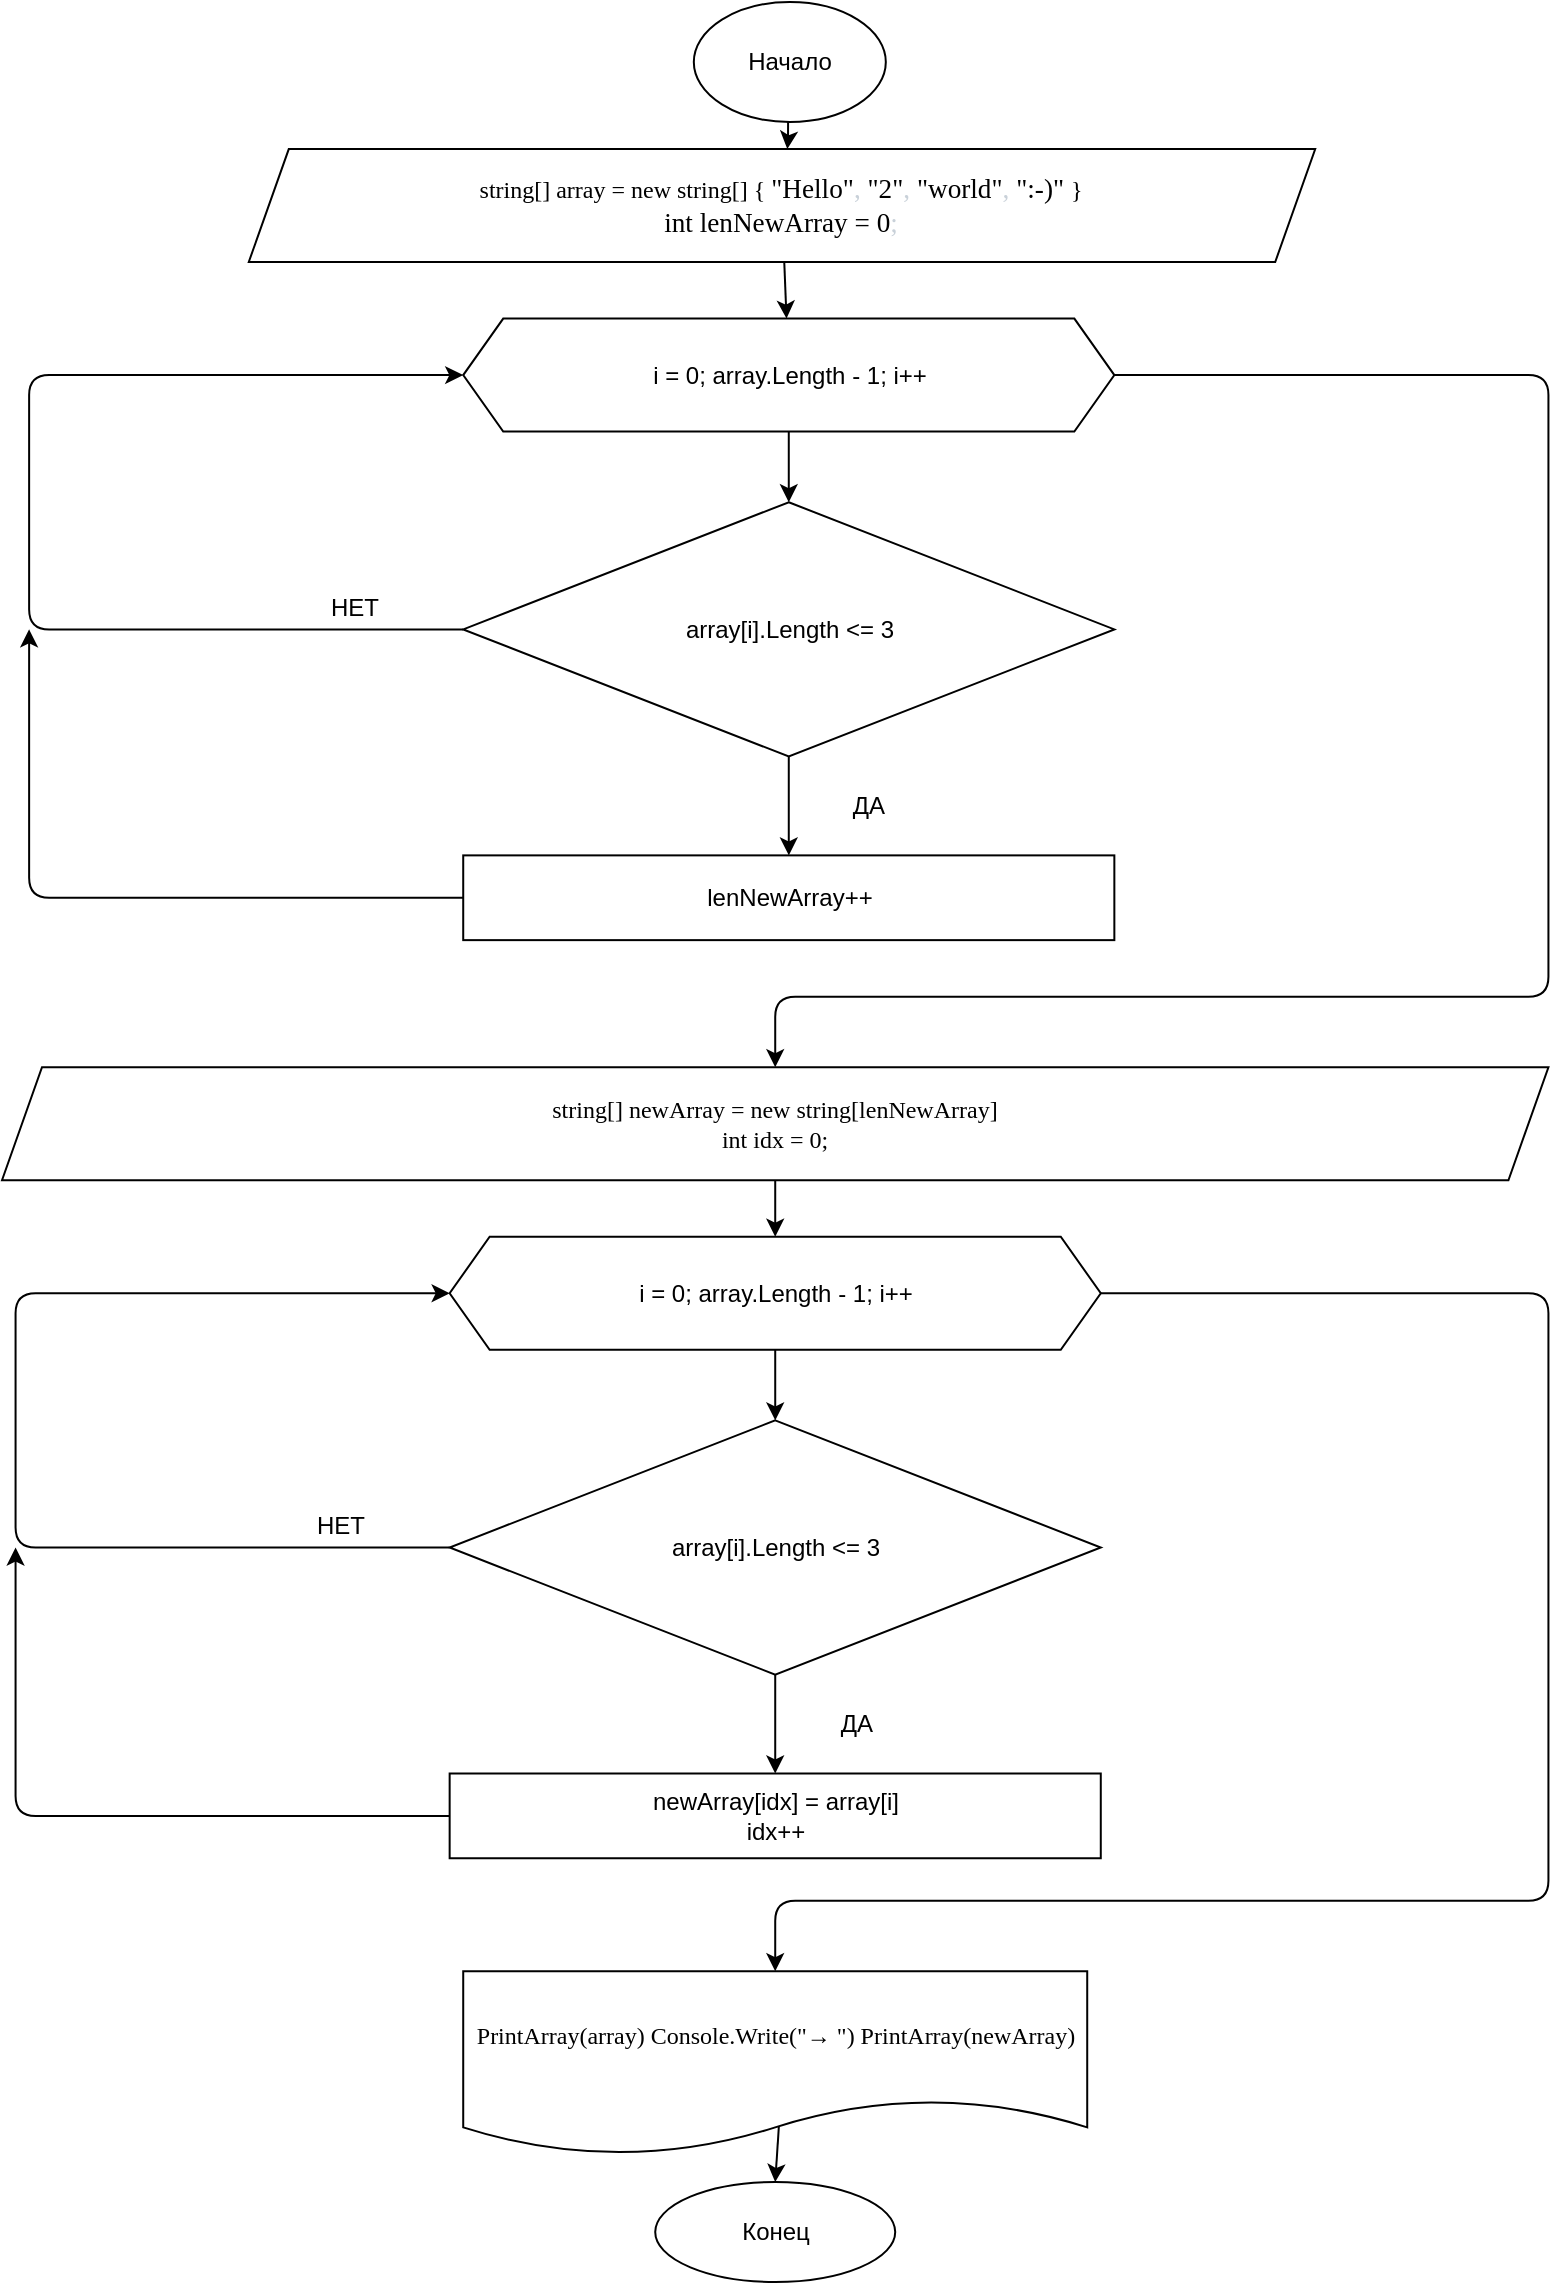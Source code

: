 <mxfile version="22.1.17" type="github">
  <diagram id="C5RBs43oDa-KdzZeNtuy" name="Page-1">
    <mxGraphModel dx="1050" dy="530" grid="1" gridSize="10" guides="1" tooltips="1" connect="1" arrows="1" fold="1" page="1" pageScale="1" pageWidth="827" pageHeight="1169" math="0" shadow="0">
      <root>
        <mxCell id="WIyWlLk6GJQsqaUBKTNV-0" />
        <mxCell id="WIyWlLk6GJQsqaUBKTNV-1" parent="WIyWlLk6GJQsqaUBKTNV-0" />
        <mxCell id="3OS_MPfOtHKoeiamWplQ-0" value="" style="group" vertex="1" connectable="0" parent="WIyWlLk6GJQsqaUBKTNV-1">
          <mxGeometry x="40" y="20" width="780" height="1130" as="geometry" />
        </mxCell>
        <mxCell id="3OS_MPfOtHKoeiamWplQ-2" value="string[] array = new string[] {&amp;nbsp;&lt;span class=&quot;pl-s&quot; style=&quot;font-family: , , &amp;#34;sf mono&amp;#34; , &amp;#34;menlo&amp;#34; , &amp;#34;consolas&amp;#34; , &amp;#34;liberation mono&amp;#34; , monospace ; font-size: 13.6px ; box-sizing: border-box&quot;&gt;&lt;span class=&quot;pl-pds&quot; style=&quot;box-sizing: border-box&quot;&gt;&quot;&lt;/span&gt;Hello&lt;span class=&quot;pl-pds&quot; style=&quot;box-sizing: border-box&quot;&gt;&quot;&lt;/span&gt;&lt;/span&gt;&lt;span style=&quot;color: rgb(201 , 209 , 217) ; font-family: , , &amp;#34;sf mono&amp;#34; , &amp;#34;menlo&amp;#34; , &amp;#34;consolas&amp;#34; , &amp;#34;liberation mono&amp;#34; , monospace ; font-size: 13.6px&quot;&gt;, &lt;/span&gt;&lt;span class=&quot;pl-s&quot; style=&quot;font-family: , , &amp;#34;sf mono&amp;#34; , &amp;#34;menlo&amp;#34; , &amp;#34;consolas&amp;#34; , &amp;#34;liberation mono&amp;#34; , monospace ; font-size: 13.6px ; box-sizing: border-box&quot;&gt;&lt;span class=&quot;pl-pds&quot; style=&quot;box-sizing: border-box&quot;&gt;&quot;&lt;/span&gt;2&lt;span class=&quot;pl-pds&quot; style=&quot;box-sizing: border-box&quot;&gt;&quot;&lt;/span&gt;&lt;/span&gt;&lt;span style=&quot;color: rgb(201 , 209 , 217) ; font-family: , , &amp;#34;sf mono&amp;#34; , &amp;#34;menlo&amp;#34; , &amp;#34;consolas&amp;#34; , &amp;#34;liberation mono&amp;#34; , monospace ; font-size: 13.6px&quot;&gt;, &lt;/span&gt;&lt;span class=&quot;pl-s&quot; style=&quot;font-family: , , &amp;#34;sf mono&amp;#34; , &amp;#34;menlo&amp;#34; , &amp;#34;consolas&amp;#34; , &amp;#34;liberation mono&amp;#34; , monospace ; font-size: 13.6px ; box-sizing: border-box&quot;&gt;&lt;span class=&quot;pl-pds&quot; style=&quot;box-sizing: border-box&quot;&gt;&quot;&lt;/span&gt;world&lt;span class=&quot;pl-pds&quot; style=&quot;box-sizing: border-box&quot;&gt;&quot;&lt;/span&gt;&lt;/span&gt;&lt;span style=&quot;color: rgb(201 , 209 , 217) ; font-family: , , &amp;#34;sf mono&amp;#34; , &amp;#34;menlo&amp;#34; , &amp;#34;consolas&amp;#34; , &amp;#34;liberation mono&amp;#34; , monospace ; font-size: 13.6px&quot;&gt;, &lt;/span&gt;&lt;span class=&quot;pl-s&quot; style=&quot;font-family: , , &amp;#34;sf mono&amp;#34; , &amp;#34;menlo&amp;#34; , &amp;#34;consolas&amp;#34; , &amp;#34;liberation mono&amp;#34; , monospace ; font-size: 13.6px ; box-sizing: border-box&quot;&gt;&lt;span class=&quot;pl-pds&quot; style=&quot;box-sizing: border-box&quot;&gt;&quot;&lt;/span&gt;:-)&lt;span class=&quot;pl-pds&quot; style=&quot;box-sizing: border-box&quot;&gt;&quot;&amp;nbsp;&lt;/span&gt;&lt;/span&gt;&lt;span&gt;}&lt;br&gt;&lt;/span&gt;&lt;span class=&quot;pl-k&quot; style=&quot;font-family: , , &amp;#34;sf mono&amp;#34; , &amp;#34;menlo&amp;#34; , &amp;#34;consolas&amp;#34; , &amp;#34;liberation mono&amp;#34; , monospace ; font-size: 13.6px ; box-sizing: border-box&quot;&gt;int&lt;/span&gt;&lt;span style=&quot;color: rgb(201 , 209 , 217) ; font-family: , , &amp;#34;sf mono&amp;#34; , &amp;#34;menlo&amp;#34; , &amp;#34;consolas&amp;#34; , &amp;#34;liberation mono&amp;#34; , monospace ; font-size: 13.6px&quot;&gt; &lt;/span&gt;&lt;span class=&quot;pl-en&quot; style=&quot;font-family: , , &amp;#34;sf mono&amp;#34; , &amp;#34;menlo&amp;#34; , &amp;#34;consolas&amp;#34; , &amp;#34;liberation mono&amp;#34; , monospace ; font-size: 13.6px ; box-sizing: border-box&quot;&gt;lenNewArray&lt;/span&gt;&lt;span style=&quot;color: rgb(201 , 209 , 217) ; font-family: , , &amp;#34;sf mono&amp;#34; , &amp;#34;menlo&amp;#34; , &amp;#34;consolas&amp;#34; , &amp;#34;liberation mono&amp;#34; , monospace ; font-size: 13.6px&quot;&gt; &lt;/span&gt;&lt;span class=&quot;pl-k&quot; style=&quot;font-family: , , &amp;#34;sf mono&amp;#34; , &amp;#34;menlo&amp;#34; , &amp;#34;consolas&amp;#34; , &amp;#34;liberation mono&amp;#34; , monospace ; font-size: 13.6px ; box-sizing: border-box&quot;&gt;=&lt;/span&gt;&lt;span style=&quot;color: rgb(201 , 209 , 217) ; font-family: , , &amp;#34;sf mono&amp;#34; , &amp;#34;menlo&amp;#34; , &amp;#34;consolas&amp;#34; , &amp;#34;liberation mono&amp;#34; , monospace ; font-size: 13.6px&quot;&gt; &lt;/span&gt;&lt;span class=&quot;pl-c1&quot; style=&quot;font-family: , , &amp;#34;sf mono&amp;#34; , &amp;#34;menlo&amp;#34; , &amp;#34;consolas&amp;#34; , &amp;#34;liberation mono&amp;#34; , monospace ; font-size: 13.6px ; box-sizing: border-box&quot;&gt;0&lt;/span&gt;&lt;span style=&quot;color: rgb(201 , 209 , 217) ; font-family: , , &amp;#34;sf mono&amp;#34; , &amp;#34;menlo&amp;#34; , &amp;#34;consolas&amp;#34; , &amp;#34;liberation mono&amp;#34; , monospace ; font-size: 13.6px&quot;&gt;;&lt;/span&gt;&lt;span&gt;&lt;br&gt;&lt;/span&gt;" style="shape=parallelogram;perimeter=parallelogramPerimeter;whiteSpace=wrap;html=1;fixedSize=1;fontFamily=Lucida Console;" vertex="1" parent="3OS_MPfOtHKoeiamWplQ-0">
          <mxGeometry x="123.39" y="63.56" width="533.22" height="56.44" as="geometry" />
        </mxCell>
        <mxCell id="3OS_MPfOtHKoeiamWplQ-3" value="" style="edgeStyle=none;html=1;exitX=0.491;exitY=1;exitDx=0;exitDy=0;exitPerimeter=0;" edge="1" parent="3OS_MPfOtHKoeiamWplQ-0" source="3OS_MPfOtHKoeiamWplQ-30" target="3OS_MPfOtHKoeiamWplQ-2">
          <mxGeometry relative="1" as="geometry">
            <mxPoint x="390" y="50" as="sourcePoint" />
            <Array as="points">
              <mxPoint x="393" y="60" />
            </Array>
          </mxGeometry>
        </mxCell>
        <mxCell id="3OS_MPfOtHKoeiamWplQ-5" value="" style="edgeStyle=none;html=1;exitX=0.506;exitY=0.838;exitDx=0;exitDy=0;exitPerimeter=0;entryX=0.5;entryY=0;entryDx=0;entryDy=0;" edge="1" parent="3OS_MPfOtHKoeiamWplQ-0" source="3OS_MPfOtHKoeiamWplQ-6" target="3OS_MPfOtHKoeiamWplQ-33">
          <mxGeometry relative="1" as="geometry">
            <mxPoint x="390" y="1080" as="targetPoint" />
          </mxGeometry>
        </mxCell>
        <mxCell id="3OS_MPfOtHKoeiamWplQ-6" value="PrintArray(array) Console.Write(&quot;→ &quot;) PrintArray(newArray)" style="shape=document;whiteSpace=wrap;html=1;boundedLbl=1;fontFamily=Lucida Console;" vertex="1" parent="3OS_MPfOtHKoeiamWplQ-0">
          <mxGeometry x="230.609" y="974.625" width="312.0" height="91.812" as="geometry" />
        </mxCell>
        <mxCell id="3OS_MPfOtHKoeiamWplQ-7" value="i = 0; array.Length - 1; i++" style="shape=hexagon;perimeter=hexagonPerimeter2;whiteSpace=wrap;html=1;fixedSize=1;" vertex="1" parent="3OS_MPfOtHKoeiamWplQ-0">
          <mxGeometry x="230.609" y="148.312" width="325.565" height="56.5" as="geometry" />
        </mxCell>
        <mxCell id="3OS_MPfOtHKoeiamWplQ-8" value="" style="edgeStyle=none;html=1;" edge="1" parent="3OS_MPfOtHKoeiamWplQ-0" source="3OS_MPfOtHKoeiamWplQ-2" target="3OS_MPfOtHKoeiamWplQ-7">
          <mxGeometry relative="1" as="geometry" />
        </mxCell>
        <mxCell id="3OS_MPfOtHKoeiamWplQ-9" style="edgeStyle=none;html=1;entryX=0;entryY=0.5;entryDx=0;entryDy=0;" edge="1" parent="3OS_MPfOtHKoeiamWplQ-0" source="3OS_MPfOtHKoeiamWplQ-10" target="3OS_MPfOtHKoeiamWplQ-7">
          <mxGeometry relative="1" as="geometry">
            <Array as="points">
              <mxPoint x="13.565" y="303.688" />
              <mxPoint x="13.565" y="176.562" />
            </Array>
          </mxGeometry>
        </mxCell>
        <mxCell id="3OS_MPfOtHKoeiamWplQ-10" value="array[i].Length &amp;lt;= 3" style="rhombus;whiteSpace=wrap;html=1;" vertex="1" parent="3OS_MPfOtHKoeiamWplQ-0">
          <mxGeometry x="230.609" y="240.125" width="325.565" height="127.125" as="geometry" />
        </mxCell>
        <mxCell id="3OS_MPfOtHKoeiamWplQ-11" value="" style="edgeStyle=none;html=1;" edge="1" parent="3OS_MPfOtHKoeiamWplQ-0" source="3OS_MPfOtHKoeiamWplQ-7" target="3OS_MPfOtHKoeiamWplQ-10">
          <mxGeometry relative="1" as="geometry" />
        </mxCell>
        <mxCell id="3OS_MPfOtHKoeiamWplQ-12" value="НЕТ" style="text;html=1;strokeColor=none;fillColor=none;align=center;verticalAlign=middle;whiteSpace=wrap;rounded=0;" vertex="1" parent="3OS_MPfOtHKoeiamWplQ-0">
          <mxGeometry x="135.652" y="282.5" width="81.391" height="21.188" as="geometry" />
        </mxCell>
        <mxCell id="3OS_MPfOtHKoeiamWplQ-13" style="edgeStyle=none;html=1;" edge="1" parent="3OS_MPfOtHKoeiamWplQ-0" source="3OS_MPfOtHKoeiamWplQ-14">
          <mxGeometry relative="1" as="geometry">
            <mxPoint x="13.565" y="303.688" as="targetPoint" />
            <Array as="points">
              <mxPoint x="13.565" y="437.875" />
            </Array>
          </mxGeometry>
        </mxCell>
        <mxCell id="3OS_MPfOtHKoeiamWplQ-14" value="lenNewArray++" style="whiteSpace=wrap;html=1;" vertex="1" parent="3OS_MPfOtHKoeiamWplQ-0">
          <mxGeometry x="230.609" y="416.688" width="325.565" height="42.375" as="geometry" />
        </mxCell>
        <mxCell id="3OS_MPfOtHKoeiamWplQ-15" value="" style="edgeStyle=none;html=1;" edge="1" parent="3OS_MPfOtHKoeiamWplQ-0" source="3OS_MPfOtHKoeiamWplQ-10" target="3OS_MPfOtHKoeiamWplQ-14">
          <mxGeometry relative="1" as="geometry" />
        </mxCell>
        <mxCell id="3OS_MPfOtHKoeiamWplQ-16" value="ДА" style="text;html=1;strokeColor=none;fillColor=none;align=center;verticalAlign=middle;whiteSpace=wrap;rounded=0;" vertex="1" parent="3OS_MPfOtHKoeiamWplQ-0">
          <mxGeometry x="393.391" y="381.375" width="81.391" height="21.188" as="geometry" />
        </mxCell>
        <mxCell id="3OS_MPfOtHKoeiamWplQ-17" style="edgeStyle=none;html=1;entryX=0.5;entryY=0;entryDx=0;entryDy=0;" edge="1" parent="3OS_MPfOtHKoeiamWplQ-0" source="3OS_MPfOtHKoeiamWplQ-18" target="3OS_MPfOtHKoeiamWplQ-6">
          <mxGeometry relative="1" as="geometry">
            <Array as="points">
              <mxPoint x="773.217" y="635.625" />
              <mxPoint x="773.217" y="939.313" />
              <mxPoint x="386.609" y="939.313" />
            </Array>
          </mxGeometry>
        </mxCell>
        <mxCell id="3OS_MPfOtHKoeiamWplQ-18" value="i = 0; array.Length - 1; i++" style="shape=hexagon;perimeter=hexagonPerimeter2;whiteSpace=wrap;html=1;fixedSize=1;" vertex="1" parent="3OS_MPfOtHKoeiamWplQ-0">
          <mxGeometry x="223.826" y="607.375" width="325.565" height="56.5" as="geometry" />
        </mxCell>
        <mxCell id="3OS_MPfOtHKoeiamWplQ-19" style="edgeStyle=none;html=1;entryX=0;entryY=0.5;entryDx=0;entryDy=0;" edge="1" parent="3OS_MPfOtHKoeiamWplQ-0" source="3OS_MPfOtHKoeiamWplQ-20" target="3OS_MPfOtHKoeiamWplQ-18">
          <mxGeometry relative="1" as="geometry">
            <Array as="points">
              <mxPoint x="6.783" y="762.75" />
              <mxPoint x="6.783" y="635.625" />
            </Array>
          </mxGeometry>
        </mxCell>
        <mxCell id="3OS_MPfOtHKoeiamWplQ-20" value="array[i].Length &amp;lt;= 3" style="rhombus;whiteSpace=wrap;html=1;" vertex="1" parent="3OS_MPfOtHKoeiamWplQ-0">
          <mxGeometry x="223.826" y="699.188" width="325.565" height="127.125" as="geometry" />
        </mxCell>
        <mxCell id="3OS_MPfOtHKoeiamWplQ-21" value="" style="edgeStyle=none;html=1;" edge="1" parent="3OS_MPfOtHKoeiamWplQ-0" source="3OS_MPfOtHKoeiamWplQ-18" target="3OS_MPfOtHKoeiamWplQ-20">
          <mxGeometry relative="1" as="geometry" />
        </mxCell>
        <mxCell id="3OS_MPfOtHKoeiamWplQ-22" value="НЕТ" style="text;html=1;strokeColor=none;fillColor=none;align=center;verticalAlign=middle;whiteSpace=wrap;rounded=0;" vertex="1" parent="3OS_MPfOtHKoeiamWplQ-0">
          <mxGeometry x="128.87" y="741.562" width="81.391" height="21.188" as="geometry" />
        </mxCell>
        <mxCell id="3OS_MPfOtHKoeiamWplQ-23" style="edgeStyle=none;html=1;" edge="1" parent="3OS_MPfOtHKoeiamWplQ-0" source="3OS_MPfOtHKoeiamWplQ-24">
          <mxGeometry relative="1" as="geometry">
            <mxPoint x="6.783" y="762.75" as="targetPoint" />
            <Array as="points">
              <mxPoint x="6.783" y="896.938" />
            </Array>
          </mxGeometry>
        </mxCell>
        <mxCell id="3OS_MPfOtHKoeiamWplQ-24" value="newArray[idx] = array[i]&lt;br&gt;idx++" style="whiteSpace=wrap;html=1;" vertex="1" parent="3OS_MPfOtHKoeiamWplQ-0">
          <mxGeometry x="223.826" y="875.75" width="325.565" height="42.375" as="geometry" />
        </mxCell>
        <mxCell id="3OS_MPfOtHKoeiamWplQ-25" value="ДА" style="text;html=1;strokeColor=none;fillColor=none;align=center;verticalAlign=middle;whiteSpace=wrap;rounded=0;" vertex="1" parent="3OS_MPfOtHKoeiamWplQ-0">
          <mxGeometry x="386.609" y="840.438" width="81.391" height="21.188" as="geometry" />
        </mxCell>
        <mxCell id="3OS_MPfOtHKoeiamWplQ-26" value="" style="edgeStyle=none;html=1;entryX=0.5;entryY=0;entryDx=0;entryDy=0;exitX=0.5;exitY=1;exitDx=0;exitDy=0;" edge="1" parent="3OS_MPfOtHKoeiamWplQ-0" source="3OS_MPfOtHKoeiamWplQ-20" target="3OS_MPfOtHKoeiamWplQ-24">
          <mxGeometry relative="1" as="geometry">
            <mxPoint x="305.217" y="847.5" as="sourcePoint" />
            <mxPoint x="291.652" y="854.563" as="targetPoint" />
          </mxGeometry>
        </mxCell>
        <mxCell id="3OS_MPfOtHKoeiamWplQ-27" value="" style="edgeStyle=none;html=1;" edge="1" parent="3OS_MPfOtHKoeiamWplQ-0" source="3OS_MPfOtHKoeiamWplQ-28" target="3OS_MPfOtHKoeiamWplQ-18">
          <mxGeometry relative="1" as="geometry" />
        </mxCell>
        <mxCell id="3OS_MPfOtHKoeiamWplQ-28" value="&lt;span&gt;string[] newArray = new string[lenNewArray]&lt;br&gt;int idx = 0;&lt;br&gt;&lt;/span&gt;" style="shape=parallelogram;perimeter=parallelogramPerimeter;whiteSpace=wrap;html=1;fixedSize=1;fontFamily=Lucida Console;" vertex="1" parent="3OS_MPfOtHKoeiamWplQ-0">
          <mxGeometry y="522.625" width="773.217" height="56.5" as="geometry" />
        </mxCell>
        <mxCell id="3OS_MPfOtHKoeiamWplQ-29" style="edgeStyle=none;html=1;entryX=0.5;entryY=0;entryDx=0;entryDy=0;" edge="1" parent="3OS_MPfOtHKoeiamWplQ-0" source="3OS_MPfOtHKoeiamWplQ-7" target="3OS_MPfOtHKoeiamWplQ-28">
          <mxGeometry relative="1" as="geometry">
            <mxPoint x="176.348" y="501.438" as="targetPoint" />
            <Array as="points">
              <mxPoint x="773.217" y="176.562" />
              <mxPoint x="773.217" y="487.313" />
              <mxPoint x="386.609" y="487.313" />
            </Array>
          </mxGeometry>
        </mxCell>
        <mxCell id="3OS_MPfOtHKoeiamWplQ-30" value="Начало" style="ellipse;whiteSpace=wrap;html=1;" vertex="1" parent="3OS_MPfOtHKoeiamWplQ-0">
          <mxGeometry x="345.91" y="-10" width="96" height="60" as="geometry" />
        </mxCell>
        <mxCell id="3OS_MPfOtHKoeiamWplQ-33" value="Конец" style="ellipse;whiteSpace=wrap;html=1;" vertex="1" parent="3OS_MPfOtHKoeiamWplQ-0">
          <mxGeometry x="326.61" y="1080" width="120" height="50" as="geometry" />
        </mxCell>
      </root>
    </mxGraphModel>
  </diagram>
</mxfile>
